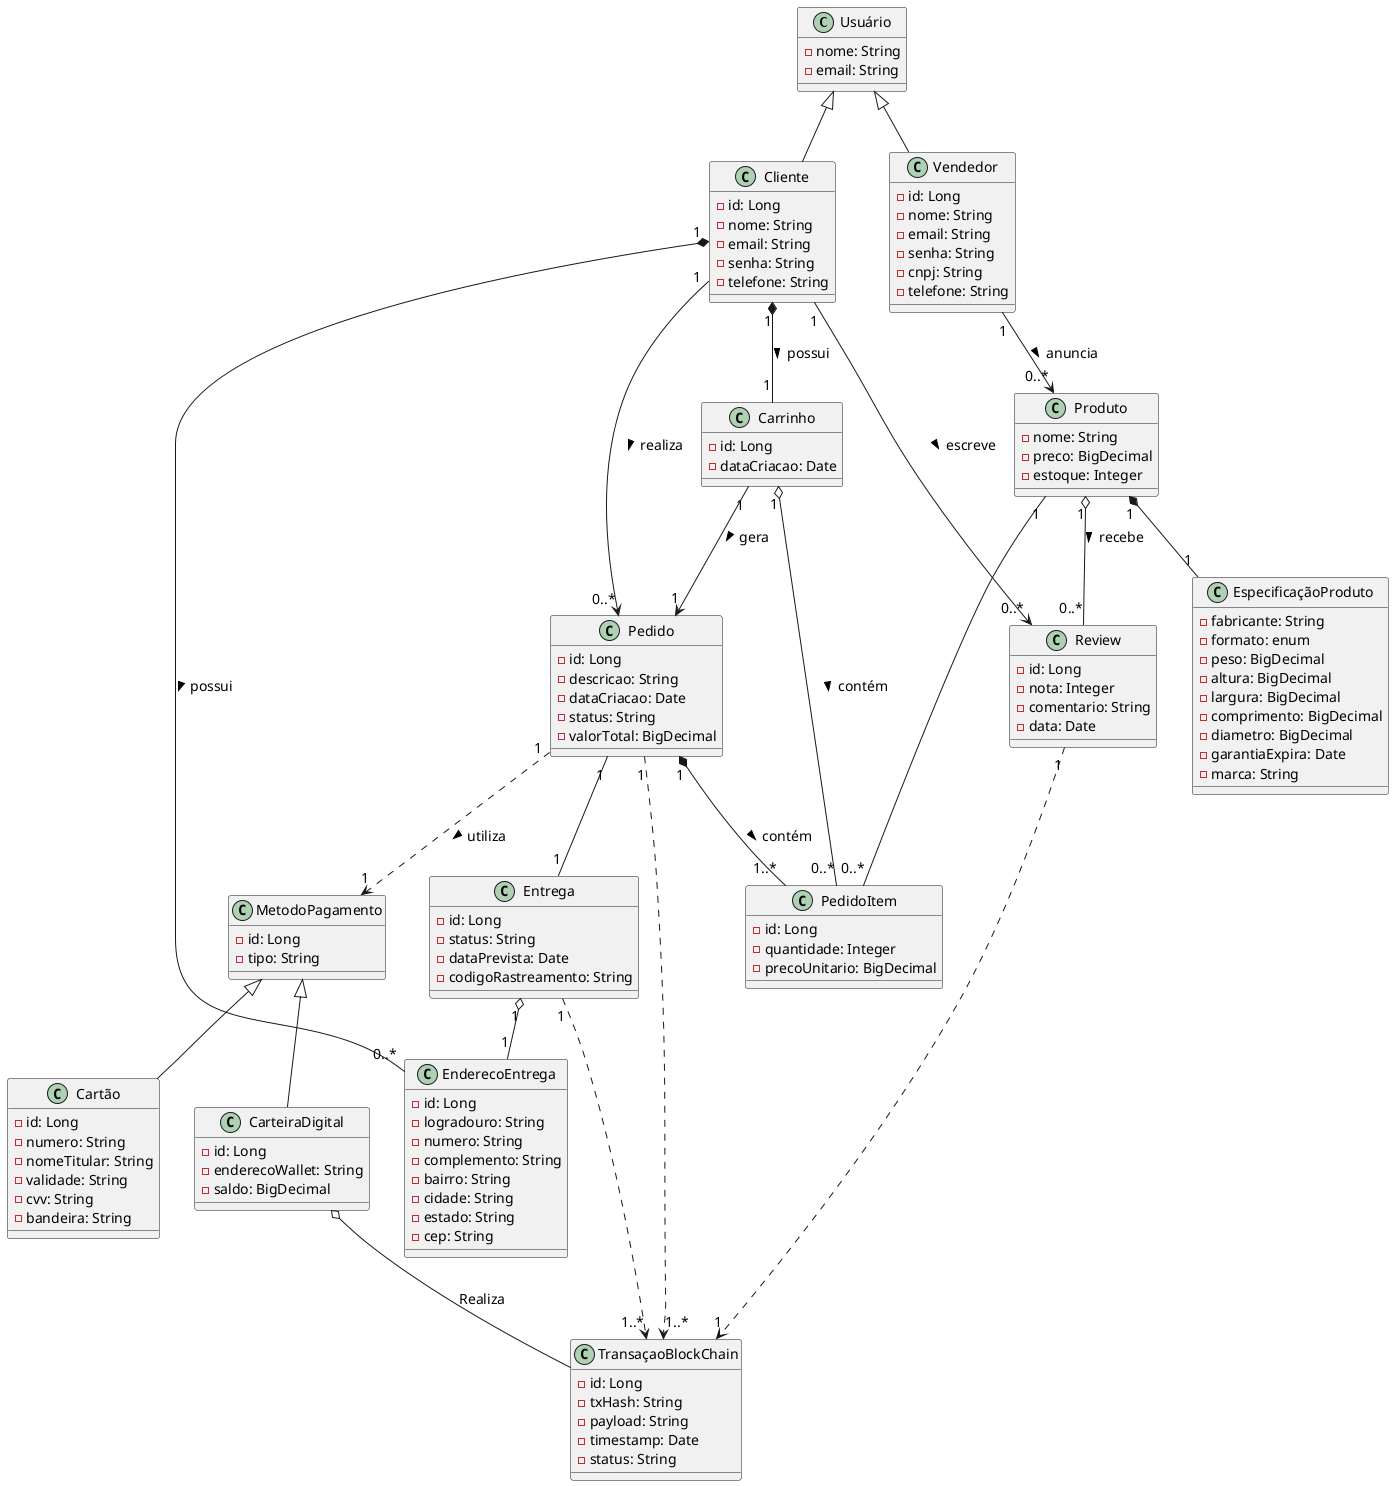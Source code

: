 @startuml ChainBuy
top to bottom direction

skinparam defaultFontName "Arial"
skinparam defaultFontSize 14
' Classes base
class Usuário {
    -nome: String
    -email: String
}

class Produto {
    -nome: String    
    -preco: BigDecimal
    -estoque: Integer
}

class EspecificaçãoProduto {
    -fabricante: String
    -formato: enum
    -peso: BigDecimal
    -altura: BigDecimal
    -largura: BigDecimal
    -comprimento: BigDecimal
    -diametro: BigDecimal
    -garantiaExpira: Date
    -marca: String
}

class Cliente {
    -id: Long
    -nome: String
    -email: String
    -senha: String
    -telefone: String
}

class EnderecoEntrega {
    -id: Long
    -logradouro: String
    -numero: String
    -complemento: String
    -bairro: String
    -cidade: String
    -estado: String
    -cep: String
}

class Vendedor {
    -id: Long
    -nome: String
    -email: String
    -senha: String
    -cnpj: String
    -telefone: String
}

class Pedido {
    -id: Long
    -descricao: String
    -dataCriacao: Date
    -status: String
    -valorTotal: BigDecimal
}

class PedidoItem {
    -id: Long
    -quantidade: Integer
    -precoUnitario: BigDecimal
}

class MetodoPagamento {
    -id: Long
    -tipo: String
}

class Carrinho {
    -id: Long
    -dataCriacao: Date
}

class CarteiraDigital {
    -id: Long
    -enderecoWallet: String
    -saldo: BigDecimal
}

class Cartão {
    -id: Long
    -numero: String
    -nomeTitular: String
    -validade: String
    -cvv: String
    -bandeira: String
}

class Entrega {
    -id: Long
    -status: String
    -dataPrevista: Date
    -codigoRastreamento: String
}

class Review {
    -id: Long
    -nota: Integer
    -comentario: String
    -data: Date
}

class TransaçaoBlockChain {
    -id: Long
    -txHash: String
    -payload: String
    -timestamp: Date
    -status: String
}

MetodoPagamento <|-- Cartão
MetodoPagamento <|-- CarteiraDigital
Usuário <|-- Cliente
Usuário <|-- Vendedor

Vendedor "1" --> "0..*" Produto : anuncia >
Cliente "1" --> "0..*" Pedido : realiza >
Produto "1" -- "0..*" PedidoItem
Carrinho "1" --> "1" Pedido : gera >
Cliente "1" --> "0..*" Review : escreve >
Pedido "1" -- "1" Entrega

Produto "1" o-- "0..*" Review : recebe >
Carrinho "1" o-- "0..*" PedidoItem : contém >
CarteiraDigital o-- TransaçaoBlockChain : Realiza
Entrega "1" o-- "1" EnderecoEntrega

Entrega "1" ..> "1..*" TransaçaoBlockChain
Pedido "1" ..> "1" MetodoPagamento : utiliza >
Pedido "1" ..> "1..*" TransaçaoBlockChain
Review "1" ..> "1" TransaçaoBlockChain

Cliente "1" *-- "0..*" EnderecoEntrega : possui >
Cliente "1" *-- "1" Carrinho : possui >
Produto "1" *-- "1" EspecificaçãoProduto
Pedido "1" *-- "1..*" PedidoItem: contém >
@enduml
